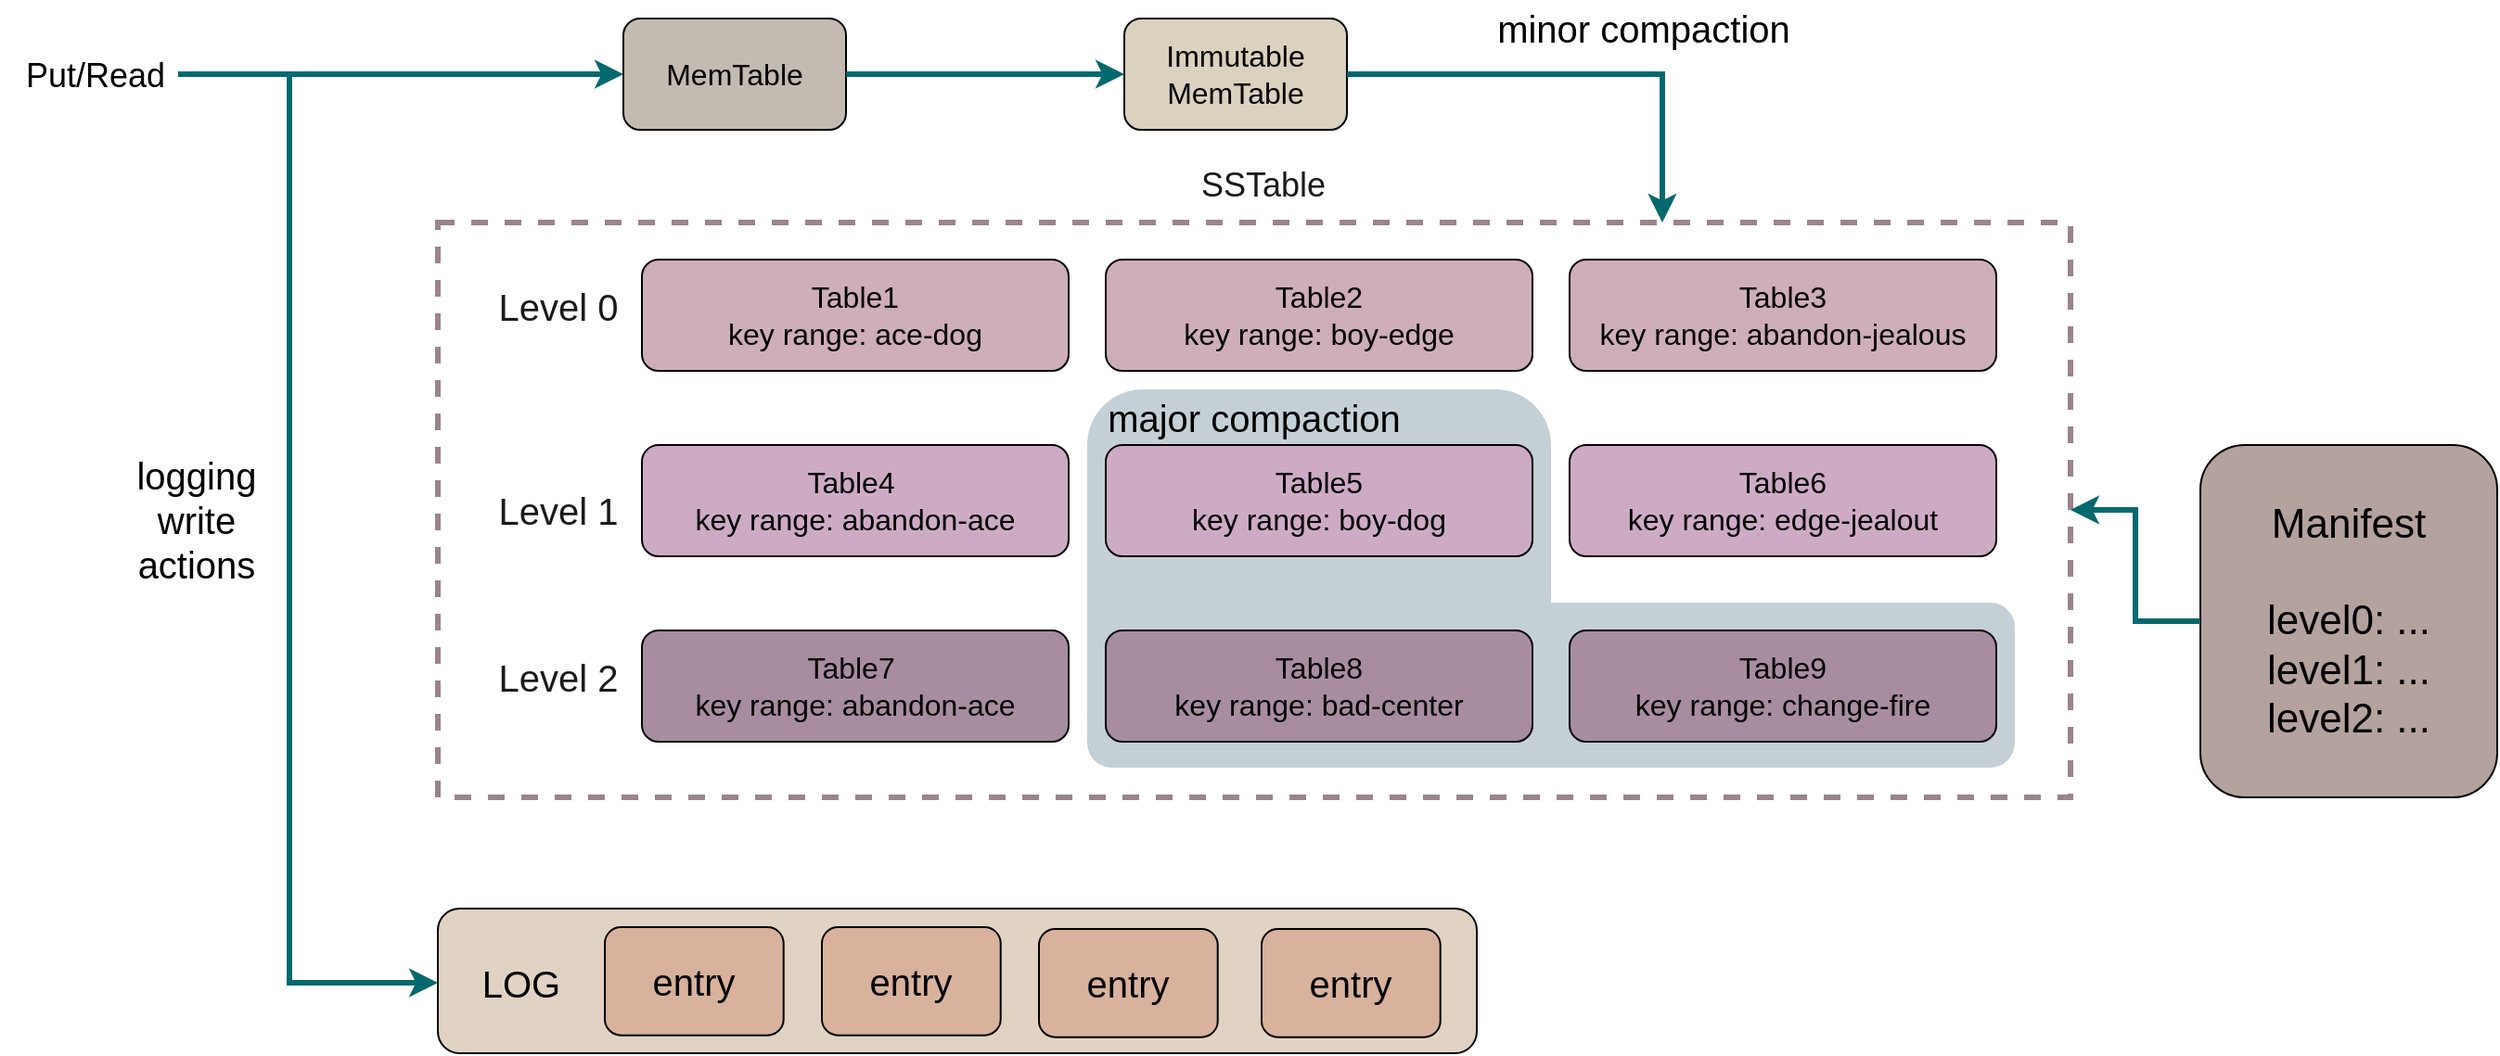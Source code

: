 <mxfile>
    <diagram id="YJa1YVeCBQMnrFL9bhSD" name="第 1 页">
        <mxGraphModel dx="1643" dy="953" grid="0" gridSize="10" guides="0" tooltips="1" connect="1" arrows="1" fold="1" page="1" pageScale="1" pageWidth="2339" pageHeight="3300" background="#FFFFFF" math="0" shadow="0">
            <root>
                <mxCell id="0"/>
                <mxCell id="1" parent="0"/>
                <mxCell id="35" value="" style="rounded=1;whiteSpace=wrap;html=1;fontSize=16;fillColor=#E0D3C3;container=0;" vertex="1" parent="1">
                    <mxGeometry x="440" y="570" width="560" height="78" as="geometry"/>
                </mxCell>
                <mxCell id="9" value="" style="rounded=0;whiteSpace=wrap;html=1;fontSize=16;fillColor=none;strokeWidth=3;dashed=1;strokeColor=#9C838C;" parent="1" vertex="1">
                    <mxGeometry x="440" y="200" width="880" height="310" as="geometry"/>
                </mxCell>
                <mxCell id="30" value="" style="rounded=1;whiteSpace=wrap;html=1;fillColor=#C5D0D6;strokeColor=none;strokeWidth=3;" vertex="1" parent="1">
                    <mxGeometry x="790" y="405" width="500" height="89" as="geometry"/>
                </mxCell>
                <mxCell id="2" value="&lt;font style=&quot;font-size: 16px;&quot;&gt;MemTable&lt;/font&gt;" style="rounded=1;whiteSpace=wrap;html=1;fillColor=#C3BAB1;" parent="1" vertex="1">
                    <mxGeometry x="540" y="90" width="120" height="60" as="geometry"/>
                </mxCell>
                <mxCell id="28" value="" style="rounded=1;whiteSpace=wrap;html=1;fillColor=#C5D0D6;strokeColor=none;strokeWidth=3;" vertex="1" parent="1">
                    <mxGeometry x="790" y="290" width="250" height="200" as="geometry"/>
                </mxCell>
                <mxCell id="3" value="&lt;font style=&quot;font-size: 16px;&quot;&gt;Immutable &lt;br&gt;MemTable&lt;/font&gt;" style="rounded=1;whiteSpace=wrap;html=1;fillColor=#DAD1BE;" parent="1" vertex="1">
                    <mxGeometry x="810" y="90" width="120" height="60" as="geometry"/>
                </mxCell>
                <mxCell id="7" value="&lt;font style=&quot;font-size: 22px;&quot;&gt;Manifest&lt;br&gt;&lt;br&gt;level0: ...&lt;br&gt;level1: ...&lt;br&gt;level2: ...&lt;/font&gt;" style="rounded=1;whiteSpace=wrap;html=1;fontSize=16;fillColor=#B4A29E;" parent="1" vertex="1">
                    <mxGeometry x="1390" y="320" width="160" height="190" as="geometry"/>
                </mxCell>
                <mxCell id="10" value="" style="endArrow=classic;html=1;fontSize=16;strokeWidth=3;strokeColor=#02696E;entryX=0;entryY=0.5;entryDx=0;entryDy=0;" parent="1" target="2" edge="1">
                    <mxGeometry width="50" height="50" relative="1" as="geometry">
                        <mxPoint x="300" y="120" as="sourcePoint"/>
                        <mxPoint x="370" y="110" as="targetPoint"/>
                    </mxGeometry>
                </mxCell>
                <mxCell id="11" value="" style="endArrow=classic;html=1;fontSize=16;strokeWidth=3;strokeColor=#02696E;entryX=0;entryY=0.5;entryDx=0;entryDy=0;exitX=1;exitY=0.5;exitDx=0;exitDy=0;" parent="1" source="2" target="3" edge="1">
                    <mxGeometry width="50" height="50" relative="1" as="geometry">
                        <mxPoint x="330" y="130" as="sourcePoint"/>
                        <mxPoint x="420" y="130" as="targetPoint"/>
                        <Array as="points"/>
                    </mxGeometry>
                </mxCell>
                <mxCell id="15" value="" style="endArrow=classic;html=1;fontSize=16;strokeWidth=3;strokeColor=#02696E;edgeStyle=elbowEdgeStyle;rounded=0;entryX=0;entryY=0.5;entryDx=0;entryDy=0;" parent="1" target="37" edge="1">
                    <mxGeometry width="50" height="50" relative="1" as="geometry">
                        <mxPoint x="350" y="120" as="sourcePoint"/>
                        <mxPoint x="360" y="650" as="targetPoint"/>
                        <Array as="points">
                            <mxPoint x="360" y="370"/>
                        </Array>
                    </mxGeometry>
                </mxCell>
                <mxCell id="16" value="&lt;font style=&quot;font-size: 18px;&quot; color=&quot;#1a1a1a&quot;&gt;SSTable&lt;/font&gt;" style="text;html=1;strokeColor=none;fillColor=none;align=center;verticalAlign=middle;whiteSpace=wrap;rounded=0;dashed=1;strokeWidth=3;fontSize=16;" parent="1" vertex="1">
                    <mxGeometry x="840" y="160" width="90" height="40" as="geometry"/>
                </mxCell>
                <mxCell id="18" value="Table1&lt;br&gt;key range: ace-dog" style="rounded=1;whiteSpace=wrap;html=1;fontSize=16;fillColor=#CEAEB9;" vertex="1" parent="1">
                    <mxGeometry x="550" y="220" width="230" height="60" as="geometry"/>
                </mxCell>
                <mxCell id="19" value="Table2&lt;br&gt;key range: boy-edge" style="rounded=1;whiteSpace=wrap;html=1;fontSize=16;fillColor=#CEAEB9;" vertex="1" parent="1">
                    <mxGeometry x="800" y="220" width="230" height="60" as="geometry"/>
                </mxCell>
                <mxCell id="20" value="Table3&lt;br&gt;key range: abandon-jealous" style="rounded=1;whiteSpace=wrap;html=1;fontSize=16;fillColor=#CEAEB9;" vertex="1" parent="1">
                    <mxGeometry x="1050" y="220" width="230" height="60" as="geometry"/>
                </mxCell>
                <mxCell id="21" value="Table4&amp;nbsp;&lt;br&gt;key range: abandon-ace" style="rounded=1;whiteSpace=wrap;html=1;fontSize=16;fillColor=#CEABC5;" vertex="1" parent="1">
                    <mxGeometry x="550" y="320" width="230" height="60" as="geometry"/>
                </mxCell>
                <mxCell id="22" value="Table5&lt;br&gt;key range: boy-dog" style="rounded=1;whiteSpace=wrap;html=1;fontSize=16;fillColor=#CEABC5;" vertex="1" parent="1">
                    <mxGeometry x="800" y="320" width="230" height="60" as="geometry"/>
                </mxCell>
                <mxCell id="23" value="Table6&lt;br&gt;key range: edge-jealout" style="rounded=1;whiteSpace=wrap;html=1;fontSize=16;fillColor=#CEABC5;" vertex="1" parent="1">
                    <mxGeometry x="1050" y="320" width="230" height="60" as="geometry"/>
                </mxCell>
                <mxCell id="24" value="&lt;font style=&quot;font-size: 18px;&quot; color=&quot;#000000&quot;&gt;Put/Read&lt;/font&gt;" style="text;html=1;strokeColor=none;fillColor=none;align=center;verticalAlign=middle;whiteSpace=wrap;rounded=0;" vertex="1" parent="1">
                    <mxGeometry x="204" y="101" width="103" height="40" as="geometry"/>
                </mxCell>
                <mxCell id="25" value="Table7&amp;nbsp;&lt;br&gt;key range: abandon-ace" style="rounded=1;whiteSpace=wrap;html=1;fontSize=16;fillColor=#A88DA0;" vertex="1" parent="1">
                    <mxGeometry x="550" y="420" width="230" height="60" as="geometry"/>
                </mxCell>
                <mxCell id="26" value="Table8&lt;br&gt;key range: bad-center" style="rounded=1;whiteSpace=wrap;html=1;fontSize=16;fillColor=#A88DA0;" vertex="1" parent="1">
                    <mxGeometry x="800" y="420" width="230" height="60" as="geometry"/>
                </mxCell>
                <mxCell id="27" value="Table9&lt;br&gt;key range: change-fire" style="rounded=1;whiteSpace=wrap;html=1;fontSize=16;fillColor=#A88DA0;" vertex="1" parent="1">
                    <mxGeometry x="1050" y="420" width="230" height="60" as="geometry"/>
                </mxCell>
                <mxCell id="32" value="&lt;font style=&quot;font-size: 20px;&quot; color=&quot;#1a1a1a&quot;&gt;Level 0&lt;/font&gt;" style="text;html=1;strokeColor=none;fillColor=none;align=center;verticalAlign=middle;whiteSpace=wrap;rounded=0;dashed=1;strokeWidth=3;fontSize=16;" vertex="1" parent="1">
                    <mxGeometry x="470" y="230" width="70" height="30" as="geometry"/>
                </mxCell>
                <mxCell id="33" value="&lt;font style=&quot;font-size: 20px;&quot; color=&quot;#1a1a1a&quot;&gt;Level 1&lt;/font&gt;" style="text;html=1;strokeColor=none;fillColor=none;align=center;verticalAlign=middle;whiteSpace=wrap;rounded=0;dashed=1;strokeWidth=3;fontSize=16;" vertex="1" parent="1">
                    <mxGeometry x="470" y="340" width="70" height="30" as="geometry"/>
                </mxCell>
                <mxCell id="34" value="&lt;font style=&quot;font-size: 20px;&quot; color=&quot;#1a1a1a&quot;&gt;Level 2&lt;/font&gt;" style="text;html=1;strokeColor=none;fillColor=none;align=center;verticalAlign=middle;whiteSpace=wrap;rounded=0;dashed=1;strokeWidth=3;fontSize=16;" vertex="1" parent="1">
                    <mxGeometry x="470" y="430" width="70" height="30" as="geometry"/>
                </mxCell>
                <mxCell id="36" value="&lt;font style=&quot;font-size: 20px;&quot;&gt;entry&lt;/font&gt;" style="rounded=1;whiteSpace=wrap;html=1;fontSize=16;fillColor=#D8B29C;fontColor=default;labelBackgroundColor=none;container=0;strokeWidth=1;" vertex="1" parent="1">
                    <mxGeometry x="530" y="580" width="96.36" height="58.32" as="geometry"/>
                </mxCell>
                <mxCell id="37" value="LOG" style="text;html=1;strokeColor=none;fillColor=none;align=center;verticalAlign=middle;whiteSpace=wrap;rounded=0;fontSize=20;fontColor=#000000;" vertex="1" parent="1">
                    <mxGeometry x="440" y="580" width="90" height="60" as="geometry"/>
                </mxCell>
                <mxCell id="38" value="&lt;font style=&quot;font-size: 20px;&quot;&gt;entry&lt;/font&gt;" style="rounded=1;whiteSpace=wrap;html=1;fontSize=16;fillColor=#D8B29C;fontColor=default;labelBackgroundColor=none;container=0;strokeWidth=1;" vertex="1" parent="1">
                    <mxGeometry x="647" y="580" width="96.36" height="58.32" as="geometry"/>
                </mxCell>
                <mxCell id="39" value="&lt;font style=&quot;font-size: 20px;&quot;&gt;entry&lt;/font&gt;" style="rounded=1;whiteSpace=wrap;html=1;fontSize=16;fillColor=#D8B29C;fontColor=default;labelBackgroundColor=none;container=0;strokeWidth=1;" vertex="1" parent="1">
                    <mxGeometry x="764" y="581" width="96.36" height="58.32" as="geometry"/>
                </mxCell>
                <mxCell id="40" value="&lt;font style=&quot;font-size: 20px;&quot;&gt;entry&lt;/font&gt;" style="rounded=1;whiteSpace=wrap;html=1;fontSize=16;fillColor=#D8B29C;fontColor=default;labelBackgroundColor=none;container=0;strokeWidth=1;" vertex="1" parent="1">
                    <mxGeometry x="884" y="581" width="96.36" height="58.32" as="geometry"/>
                </mxCell>
                <mxCell id="41" value="major compaction" style="text;html=1;strokeColor=none;fillColor=none;align=center;verticalAlign=middle;whiteSpace=wrap;rounded=0;fontSize=20;fontColor=#000000;" vertex="1" parent="1">
                    <mxGeometry x="790" y="290" width="180" height="30" as="geometry"/>
                </mxCell>
                <mxCell id="42" value="minor compaction" style="text;html=1;strokeColor=none;fillColor=none;align=center;verticalAlign=middle;whiteSpace=wrap;rounded=0;fontSize=20;fontColor=#000000;" vertex="1" parent="1">
                    <mxGeometry x="990" y="80" width="200" height="30" as="geometry"/>
                </mxCell>
                <mxCell id="43" value="" style="endArrow=classic;html=1;fontSize=16;strokeWidth=3;strokeColor=#02696E;exitX=1;exitY=0.5;exitDx=0;exitDy=0;rounded=0;edgeStyle=elbowEdgeStyle;entryX=0.75;entryY=0;entryDx=0;entryDy=0;" edge="1" parent="1" source="3" target="9">
                    <mxGeometry width="50" height="50" relative="1" as="geometry">
                        <mxPoint x="670" y="130" as="sourcePoint"/>
                        <mxPoint x="1080" y="190" as="targetPoint"/>
                        <Array as="points">
                            <mxPoint x="1100" y="160"/>
                        </Array>
                    </mxGeometry>
                </mxCell>
                <mxCell id="44" value="" style="endArrow=classic;html=1;fontSize=16;strokeWidth=3;strokeColor=#02696E;exitX=0;exitY=0.5;exitDx=0;exitDy=0;rounded=0;edgeStyle=elbowEdgeStyle;entryX=1;entryY=0.5;entryDx=0;entryDy=0;" edge="1" parent="1" source="7" target="9">
                    <mxGeometry width="50" height="50" relative="1" as="geometry">
                        <mxPoint x="940" y="130" as="sourcePoint"/>
                        <mxPoint x="1330" y="375" as="targetPoint"/>
                        <Array as="points"/>
                    </mxGeometry>
                </mxCell>
                <mxCell id="45" value="logging write actions" style="text;html=1;strokeColor=none;fillColor=none;align=center;verticalAlign=middle;whiteSpace=wrap;rounded=0;fontSize=20;fontColor=#000000;" vertex="1" parent="1">
                    <mxGeometry x="260" y="320" width="100" height="80" as="geometry"/>
                </mxCell>
            </root>
        </mxGraphModel>
    </diagram>
</mxfile>